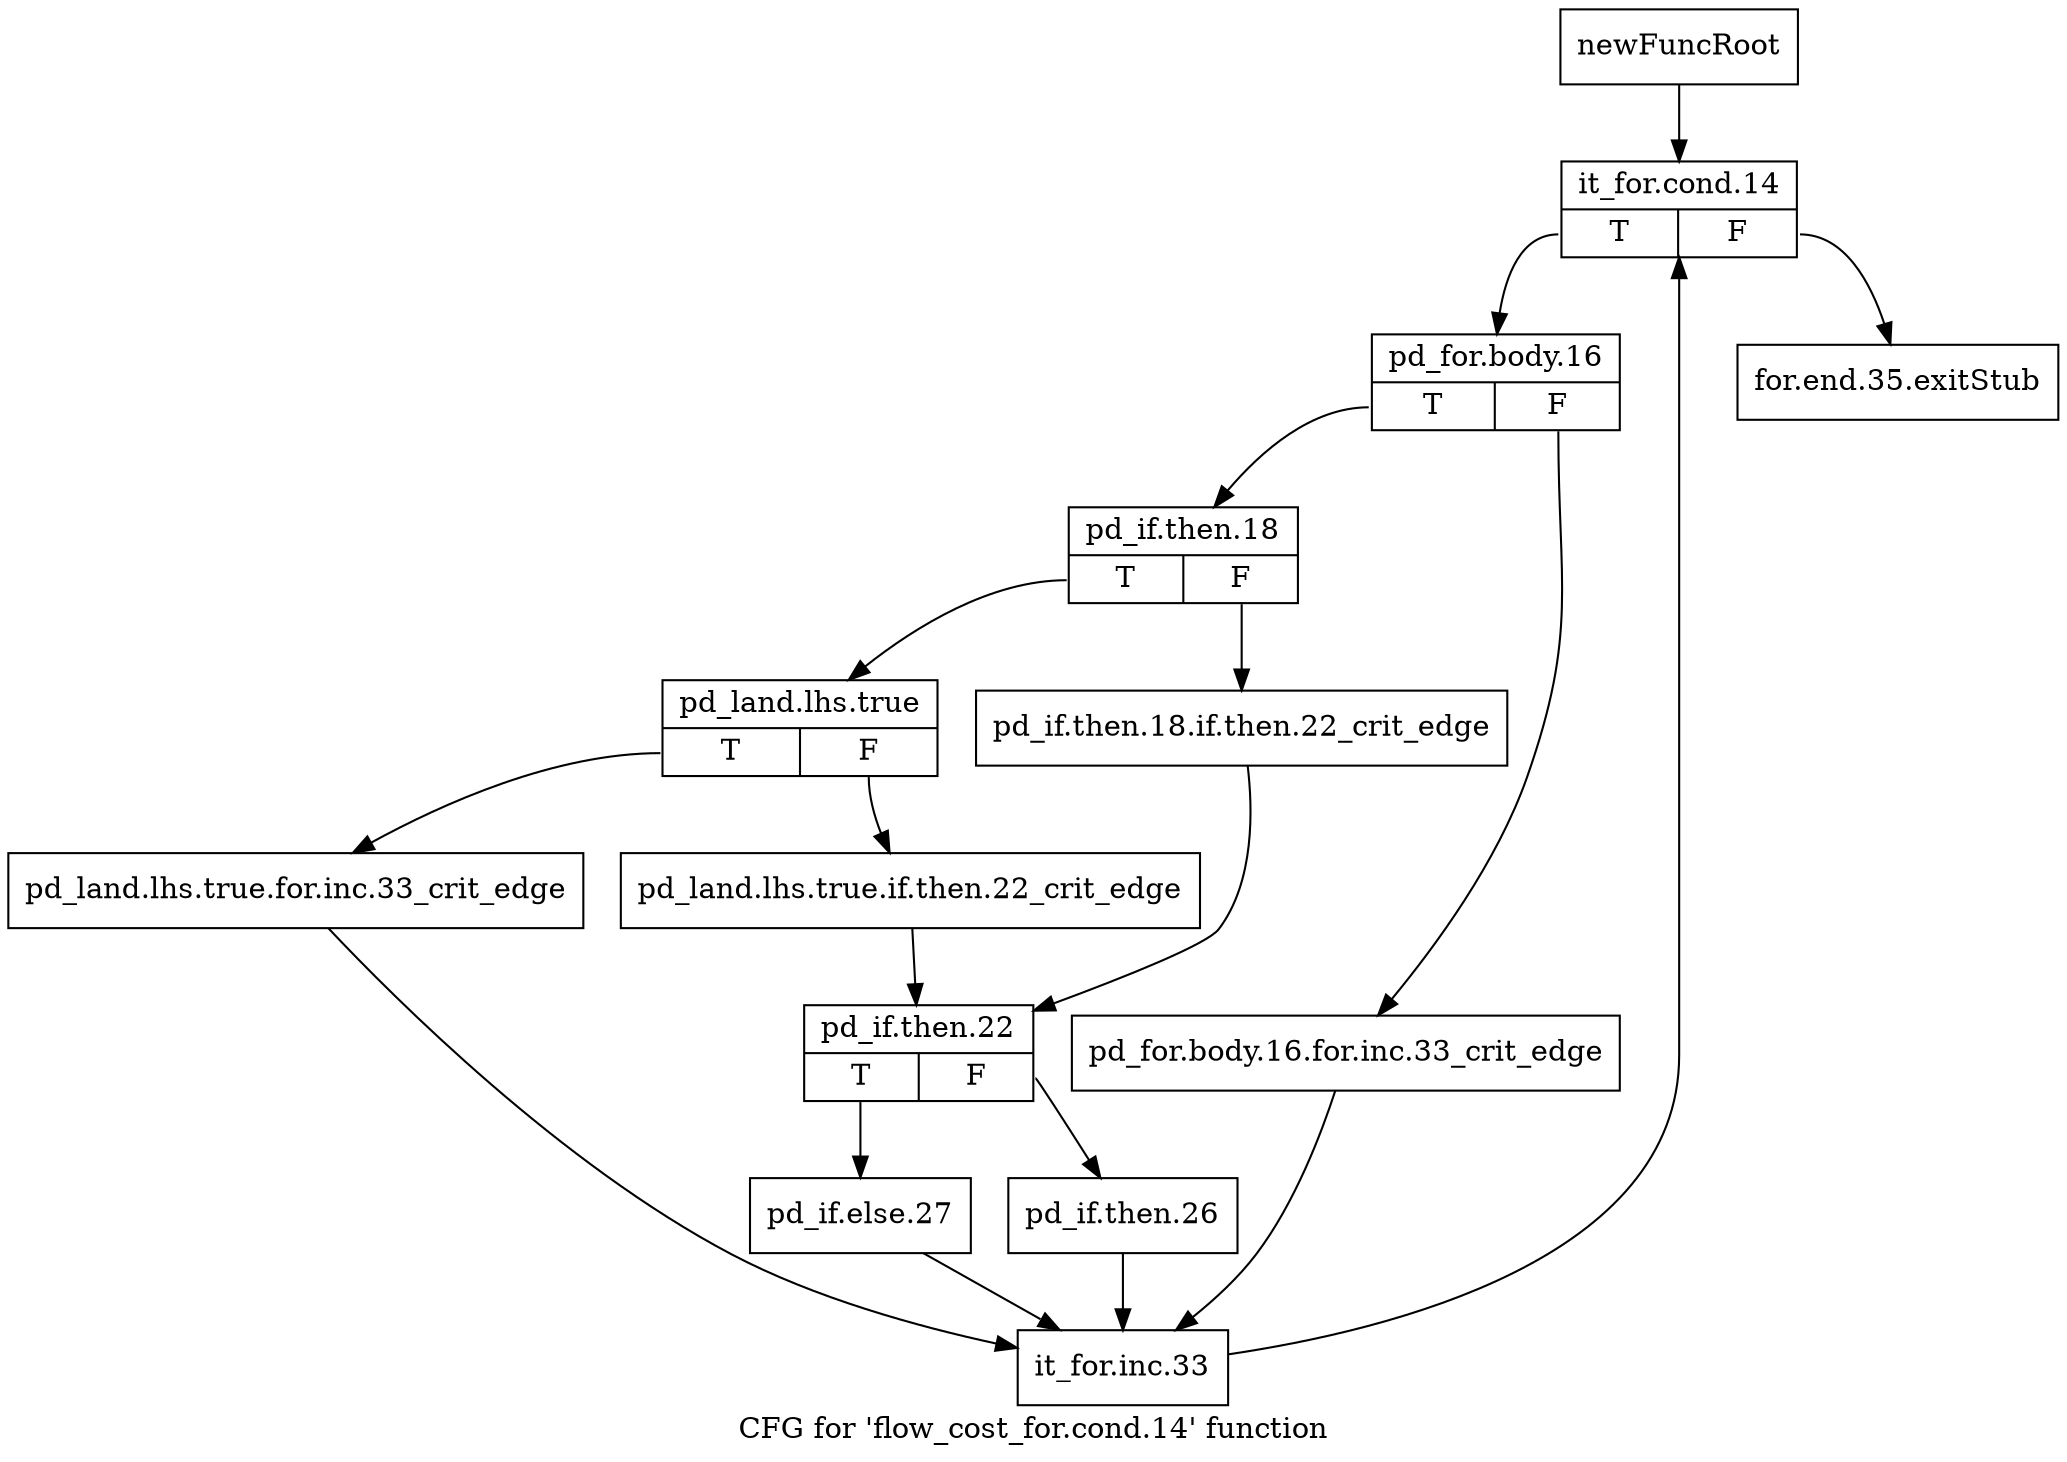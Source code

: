 digraph "CFG for 'flow_cost_for.cond.14' function" {
	label="CFG for 'flow_cost_for.cond.14' function";

	Node0x1df8ed0 [shape=record,label="{newFuncRoot}"];
	Node0x1df8ed0 -> Node0x1df8f70;
	Node0x1df8f20 [shape=record,label="{for.end.35.exitStub}"];
	Node0x1df8f70 [shape=record,label="{it_for.cond.14|{<s0>T|<s1>F}}"];
	Node0x1df8f70:s0 -> Node0x1df8fc0;
	Node0x1df8f70:s1 -> Node0x1df8f20;
	Node0x1df8fc0 [shape=record,label="{pd_for.body.16|{<s0>T|<s1>F}}"];
	Node0x1df8fc0:s0 -> Node0x1df9060;
	Node0x1df8fc0:s1 -> Node0x1df9010;
	Node0x1df9010 [shape=record,label="{pd_for.body.16.for.inc.33_crit_edge}"];
	Node0x1df9010 -> Node0x1df92e0;
	Node0x1df9060 [shape=record,label="{pd_if.then.18|{<s0>T|<s1>F}}"];
	Node0x1df9060:s0 -> Node0x1df9100;
	Node0x1df9060:s1 -> Node0x1df90b0;
	Node0x1df90b0 [shape=record,label="{pd_if.then.18.if.then.22_crit_edge}"];
	Node0x1df90b0 -> Node0x1df91a0;
	Node0x1df9100 [shape=record,label="{pd_land.lhs.true|{<s0>T|<s1>F}}"];
	Node0x1df9100:s0 -> Node0x1df9290;
	Node0x1df9100:s1 -> Node0x1df9150;
	Node0x1df9150 [shape=record,label="{pd_land.lhs.true.if.then.22_crit_edge}"];
	Node0x1df9150 -> Node0x1df91a0;
	Node0x1df91a0 [shape=record,label="{pd_if.then.22|{<s0>T|<s1>F}}"];
	Node0x1df91a0:s0 -> Node0x1df9240;
	Node0x1df91a0:s1 -> Node0x1df91f0;
	Node0x1df91f0 [shape=record,label="{pd_if.then.26}"];
	Node0x1df91f0 -> Node0x1df92e0;
	Node0x1df9240 [shape=record,label="{pd_if.else.27}"];
	Node0x1df9240 -> Node0x1df92e0;
	Node0x1df9290 [shape=record,label="{pd_land.lhs.true.for.inc.33_crit_edge}"];
	Node0x1df9290 -> Node0x1df92e0;
	Node0x1df92e0 [shape=record,label="{it_for.inc.33}"];
	Node0x1df92e0 -> Node0x1df8f70;
}

